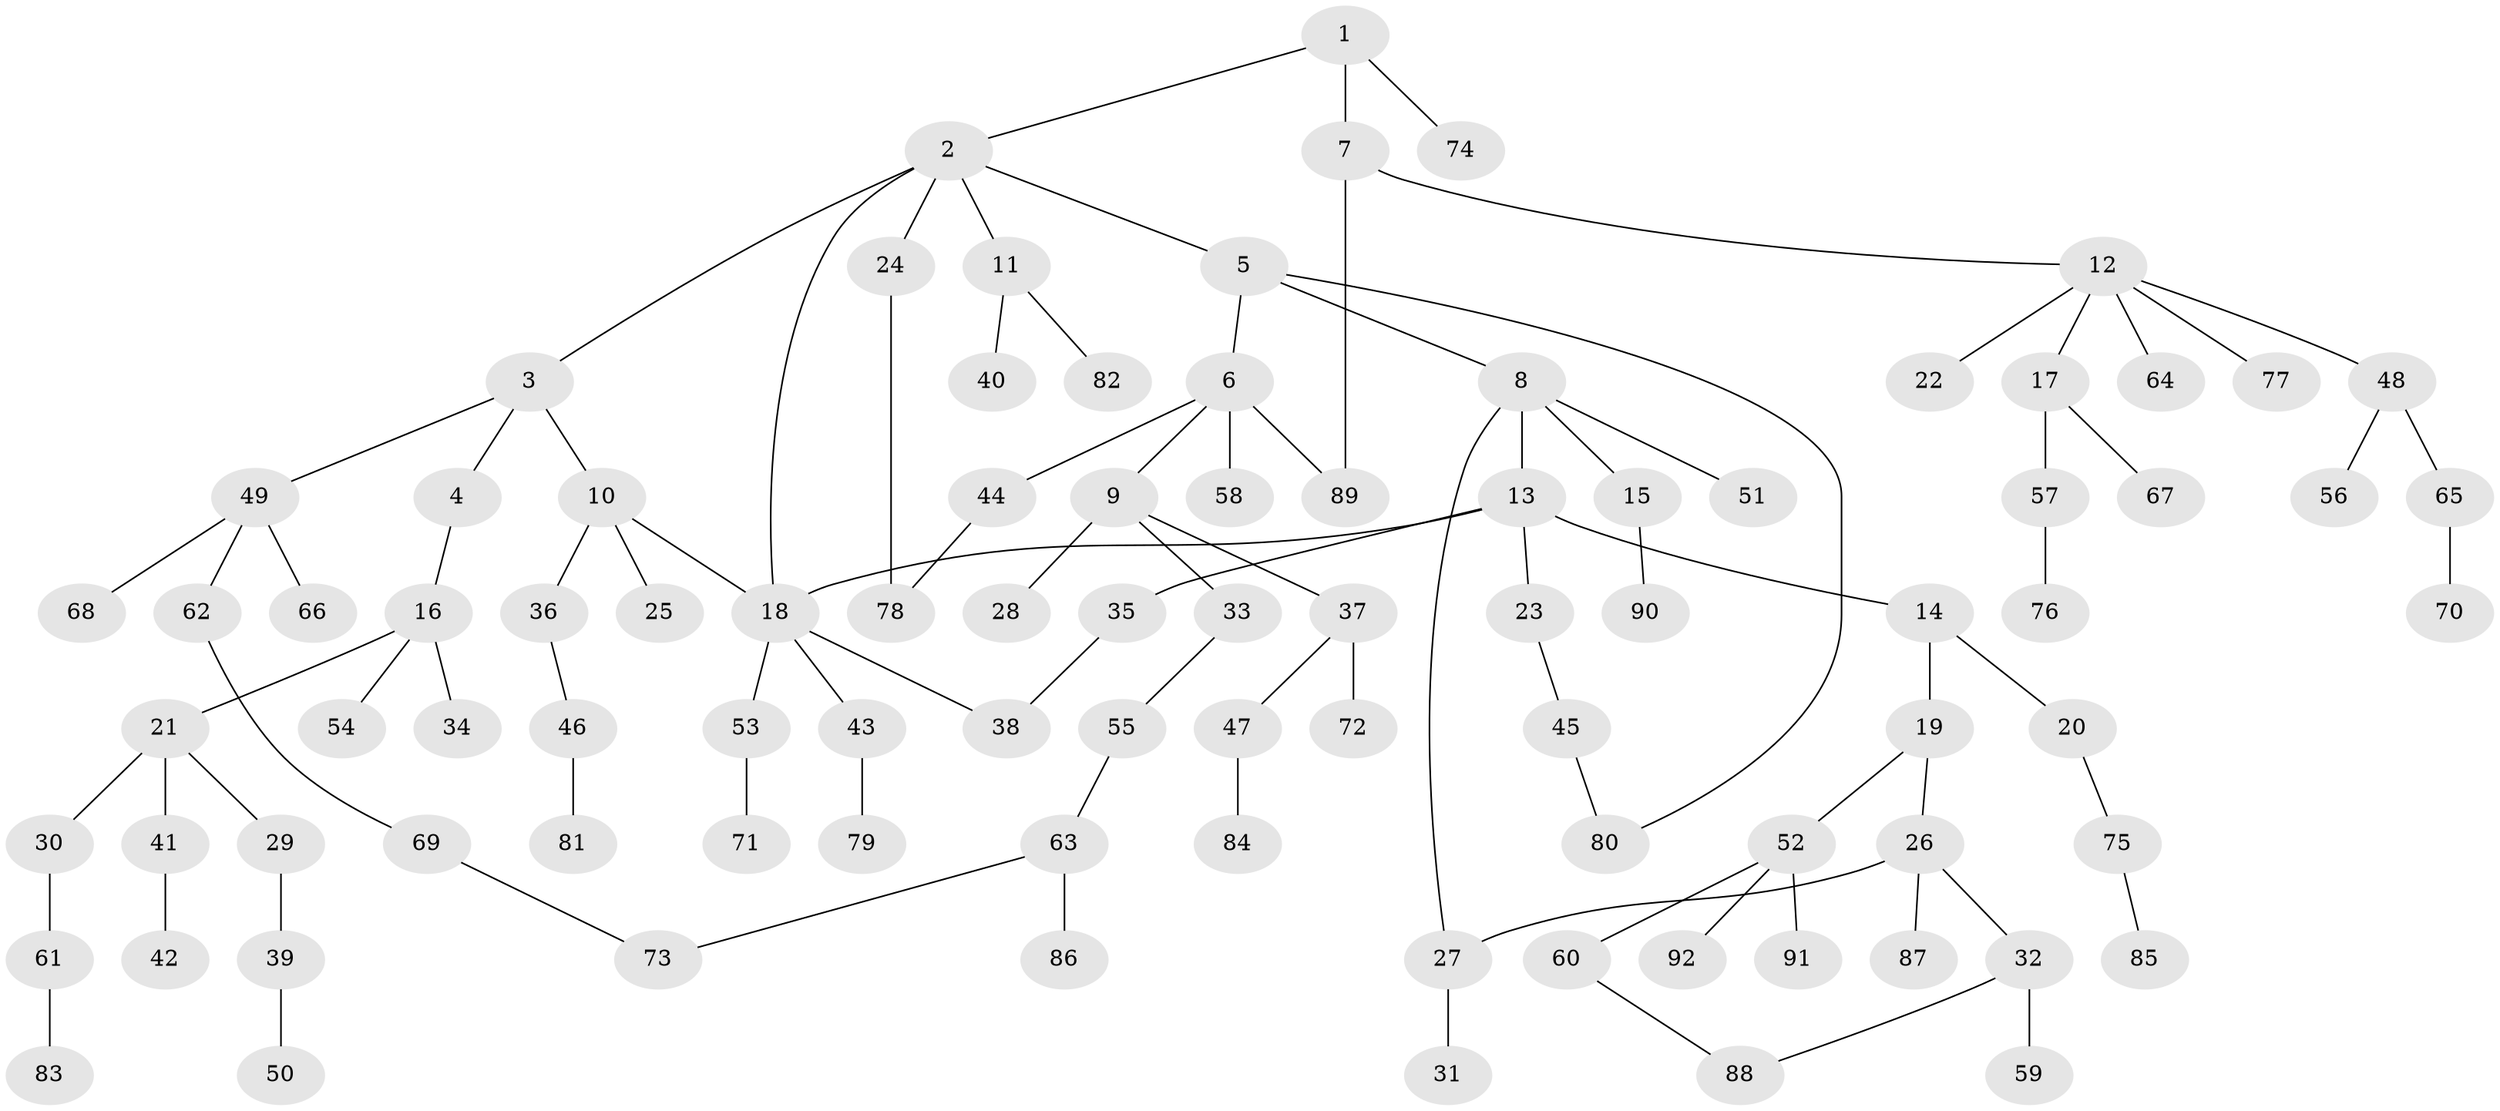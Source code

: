// coarse degree distribution, {5: 0.027777777777777776, 6: 0.1111111111111111, 1: 0.6388888888888888, 9: 0.027777777777777776, 4: 0.027777777777777776, 2: 0.1388888888888889, 3: 0.027777777777777776}
// Generated by graph-tools (version 1.1) at 2025/44/03/04/25 21:44:44]
// undirected, 92 vertices, 100 edges
graph export_dot {
graph [start="1"]
  node [color=gray90,style=filled];
  1;
  2;
  3;
  4;
  5;
  6;
  7;
  8;
  9;
  10;
  11;
  12;
  13;
  14;
  15;
  16;
  17;
  18;
  19;
  20;
  21;
  22;
  23;
  24;
  25;
  26;
  27;
  28;
  29;
  30;
  31;
  32;
  33;
  34;
  35;
  36;
  37;
  38;
  39;
  40;
  41;
  42;
  43;
  44;
  45;
  46;
  47;
  48;
  49;
  50;
  51;
  52;
  53;
  54;
  55;
  56;
  57;
  58;
  59;
  60;
  61;
  62;
  63;
  64;
  65;
  66;
  67;
  68;
  69;
  70;
  71;
  72;
  73;
  74;
  75;
  76;
  77;
  78;
  79;
  80;
  81;
  82;
  83;
  84;
  85;
  86;
  87;
  88;
  89;
  90;
  91;
  92;
  1 -- 2;
  1 -- 7;
  1 -- 74;
  2 -- 3;
  2 -- 5;
  2 -- 11;
  2 -- 24;
  2 -- 18;
  3 -- 4;
  3 -- 10;
  3 -- 49;
  4 -- 16;
  5 -- 6;
  5 -- 8;
  5 -- 80;
  6 -- 9;
  6 -- 44;
  6 -- 58;
  6 -- 89;
  7 -- 12;
  7 -- 89;
  8 -- 13;
  8 -- 15;
  8 -- 27;
  8 -- 51;
  9 -- 28;
  9 -- 33;
  9 -- 37;
  10 -- 18;
  10 -- 25;
  10 -- 36;
  11 -- 40;
  11 -- 82;
  12 -- 17;
  12 -- 22;
  12 -- 48;
  12 -- 64;
  12 -- 77;
  13 -- 14;
  13 -- 23;
  13 -- 35;
  13 -- 18;
  14 -- 19;
  14 -- 20;
  15 -- 90;
  16 -- 21;
  16 -- 34;
  16 -- 54;
  17 -- 57;
  17 -- 67;
  18 -- 38;
  18 -- 43;
  18 -- 53;
  19 -- 26;
  19 -- 52;
  20 -- 75;
  21 -- 29;
  21 -- 30;
  21 -- 41;
  23 -- 45;
  24 -- 78;
  26 -- 32;
  26 -- 87;
  26 -- 27;
  27 -- 31;
  29 -- 39;
  30 -- 61;
  32 -- 59;
  32 -- 88;
  33 -- 55;
  35 -- 38;
  36 -- 46;
  37 -- 47;
  37 -- 72;
  39 -- 50;
  41 -- 42;
  43 -- 79;
  44 -- 78;
  45 -- 80;
  46 -- 81;
  47 -- 84;
  48 -- 56;
  48 -- 65;
  49 -- 62;
  49 -- 66;
  49 -- 68;
  52 -- 60;
  52 -- 91;
  52 -- 92;
  53 -- 71;
  55 -- 63;
  57 -- 76;
  60 -- 88;
  61 -- 83;
  62 -- 69;
  63 -- 86;
  63 -- 73;
  65 -- 70;
  69 -- 73;
  75 -- 85;
}
